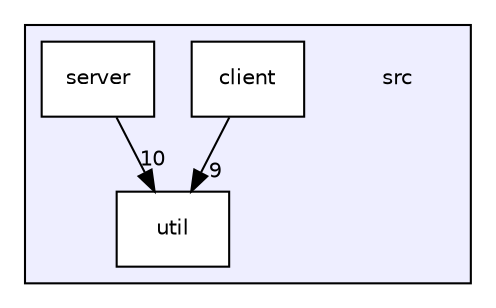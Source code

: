 digraph "/home/runner/work/feup-sope-proj2/feup-sope-proj2/src" {
  compound=true
  node [ fontsize="10", fontname="Helvetica"];
  edge [ labelfontsize="10", labelfontname="Helvetica"];
  subgraph clusterdir_68267d1309a1af8e8297ef4c3efbcdba {
    graph [ bgcolor="#eeeeff", pencolor="black", label="" URL="dir_68267d1309a1af8e8297ef4c3efbcdba.html"];
    dir_68267d1309a1af8e8297ef4c3efbcdba [shape=plaintext label="src"];
    dir_6908ff505388a07996d238c763adbdab [shape=box label="client" color="black" fillcolor="white" style="filled" URL="dir_6908ff505388a07996d238c763adbdab.html"];
    dir_075bb3ff235063c77951cd176d15a741 [shape=box label="server" color="black" fillcolor="white" style="filled" URL="dir_075bb3ff235063c77951cd176d15a741.html"];
    dir_b7878ad5ecbf2506f4125b9d34c97e45 [shape=box label="util" color="black" fillcolor="white" style="filled" URL="dir_b7878ad5ecbf2506f4125b9d34c97e45.html"];
  }
  dir_075bb3ff235063c77951cd176d15a741->dir_b7878ad5ecbf2506f4125b9d34c97e45 [headlabel="10", labeldistance=1.5 headhref="dir_000002_000003.html"];
  dir_6908ff505388a07996d238c763adbdab->dir_b7878ad5ecbf2506f4125b9d34c97e45 [headlabel="9", labeldistance=1.5 headhref="dir_000001_000003.html"];
}

